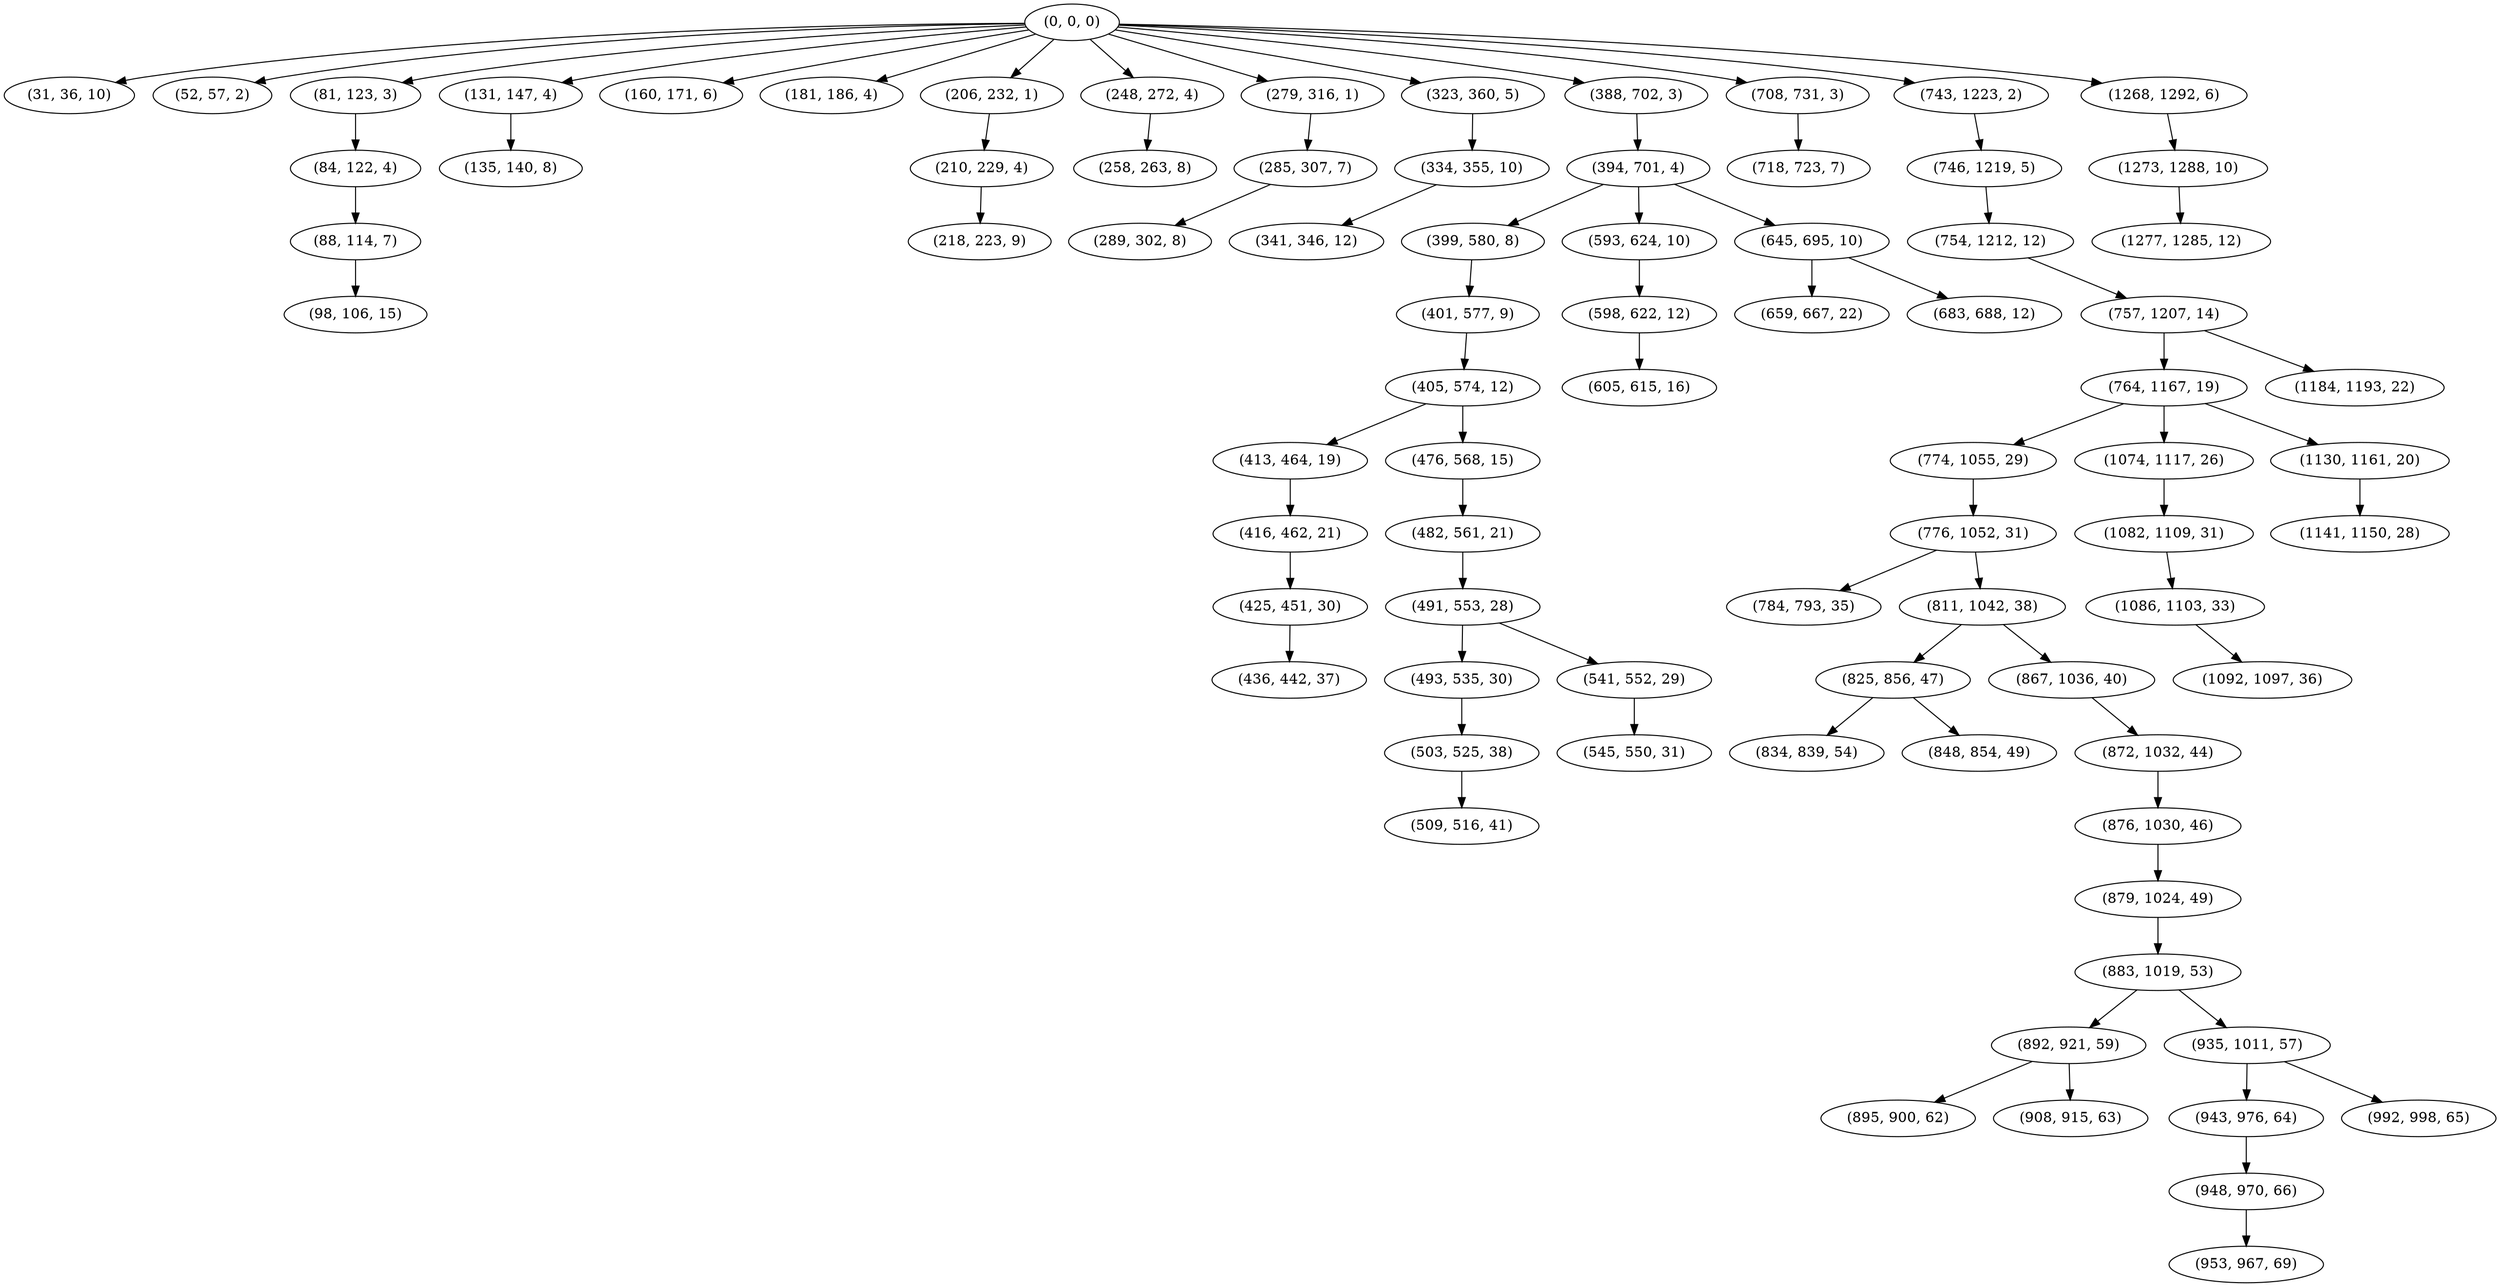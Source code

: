 digraph tree {
    "(0, 0, 0)";
    "(31, 36, 10)";
    "(52, 57, 2)";
    "(81, 123, 3)";
    "(84, 122, 4)";
    "(88, 114, 7)";
    "(98, 106, 15)";
    "(131, 147, 4)";
    "(135, 140, 8)";
    "(160, 171, 6)";
    "(181, 186, 4)";
    "(206, 232, 1)";
    "(210, 229, 4)";
    "(218, 223, 9)";
    "(248, 272, 4)";
    "(258, 263, 8)";
    "(279, 316, 1)";
    "(285, 307, 7)";
    "(289, 302, 8)";
    "(323, 360, 5)";
    "(334, 355, 10)";
    "(341, 346, 12)";
    "(388, 702, 3)";
    "(394, 701, 4)";
    "(399, 580, 8)";
    "(401, 577, 9)";
    "(405, 574, 12)";
    "(413, 464, 19)";
    "(416, 462, 21)";
    "(425, 451, 30)";
    "(436, 442, 37)";
    "(476, 568, 15)";
    "(482, 561, 21)";
    "(491, 553, 28)";
    "(493, 535, 30)";
    "(503, 525, 38)";
    "(509, 516, 41)";
    "(541, 552, 29)";
    "(545, 550, 31)";
    "(593, 624, 10)";
    "(598, 622, 12)";
    "(605, 615, 16)";
    "(645, 695, 10)";
    "(659, 667, 22)";
    "(683, 688, 12)";
    "(708, 731, 3)";
    "(718, 723, 7)";
    "(743, 1223, 2)";
    "(746, 1219, 5)";
    "(754, 1212, 12)";
    "(757, 1207, 14)";
    "(764, 1167, 19)";
    "(774, 1055, 29)";
    "(776, 1052, 31)";
    "(784, 793, 35)";
    "(811, 1042, 38)";
    "(825, 856, 47)";
    "(834, 839, 54)";
    "(848, 854, 49)";
    "(867, 1036, 40)";
    "(872, 1032, 44)";
    "(876, 1030, 46)";
    "(879, 1024, 49)";
    "(883, 1019, 53)";
    "(892, 921, 59)";
    "(895, 900, 62)";
    "(908, 915, 63)";
    "(935, 1011, 57)";
    "(943, 976, 64)";
    "(948, 970, 66)";
    "(953, 967, 69)";
    "(992, 998, 65)";
    "(1074, 1117, 26)";
    "(1082, 1109, 31)";
    "(1086, 1103, 33)";
    "(1092, 1097, 36)";
    "(1130, 1161, 20)";
    "(1141, 1150, 28)";
    "(1184, 1193, 22)";
    "(1268, 1292, 6)";
    "(1273, 1288, 10)";
    "(1277, 1285, 12)";
    "(0, 0, 0)" -> "(31, 36, 10)";
    "(0, 0, 0)" -> "(52, 57, 2)";
    "(0, 0, 0)" -> "(81, 123, 3)";
    "(0, 0, 0)" -> "(131, 147, 4)";
    "(0, 0, 0)" -> "(160, 171, 6)";
    "(0, 0, 0)" -> "(181, 186, 4)";
    "(0, 0, 0)" -> "(206, 232, 1)";
    "(0, 0, 0)" -> "(248, 272, 4)";
    "(0, 0, 0)" -> "(279, 316, 1)";
    "(0, 0, 0)" -> "(323, 360, 5)";
    "(0, 0, 0)" -> "(388, 702, 3)";
    "(0, 0, 0)" -> "(708, 731, 3)";
    "(0, 0, 0)" -> "(743, 1223, 2)";
    "(0, 0, 0)" -> "(1268, 1292, 6)";
    "(81, 123, 3)" -> "(84, 122, 4)";
    "(84, 122, 4)" -> "(88, 114, 7)";
    "(88, 114, 7)" -> "(98, 106, 15)";
    "(131, 147, 4)" -> "(135, 140, 8)";
    "(206, 232, 1)" -> "(210, 229, 4)";
    "(210, 229, 4)" -> "(218, 223, 9)";
    "(248, 272, 4)" -> "(258, 263, 8)";
    "(279, 316, 1)" -> "(285, 307, 7)";
    "(285, 307, 7)" -> "(289, 302, 8)";
    "(323, 360, 5)" -> "(334, 355, 10)";
    "(334, 355, 10)" -> "(341, 346, 12)";
    "(388, 702, 3)" -> "(394, 701, 4)";
    "(394, 701, 4)" -> "(399, 580, 8)";
    "(394, 701, 4)" -> "(593, 624, 10)";
    "(394, 701, 4)" -> "(645, 695, 10)";
    "(399, 580, 8)" -> "(401, 577, 9)";
    "(401, 577, 9)" -> "(405, 574, 12)";
    "(405, 574, 12)" -> "(413, 464, 19)";
    "(405, 574, 12)" -> "(476, 568, 15)";
    "(413, 464, 19)" -> "(416, 462, 21)";
    "(416, 462, 21)" -> "(425, 451, 30)";
    "(425, 451, 30)" -> "(436, 442, 37)";
    "(476, 568, 15)" -> "(482, 561, 21)";
    "(482, 561, 21)" -> "(491, 553, 28)";
    "(491, 553, 28)" -> "(493, 535, 30)";
    "(491, 553, 28)" -> "(541, 552, 29)";
    "(493, 535, 30)" -> "(503, 525, 38)";
    "(503, 525, 38)" -> "(509, 516, 41)";
    "(541, 552, 29)" -> "(545, 550, 31)";
    "(593, 624, 10)" -> "(598, 622, 12)";
    "(598, 622, 12)" -> "(605, 615, 16)";
    "(645, 695, 10)" -> "(659, 667, 22)";
    "(645, 695, 10)" -> "(683, 688, 12)";
    "(708, 731, 3)" -> "(718, 723, 7)";
    "(743, 1223, 2)" -> "(746, 1219, 5)";
    "(746, 1219, 5)" -> "(754, 1212, 12)";
    "(754, 1212, 12)" -> "(757, 1207, 14)";
    "(757, 1207, 14)" -> "(764, 1167, 19)";
    "(757, 1207, 14)" -> "(1184, 1193, 22)";
    "(764, 1167, 19)" -> "(774, 1055, 29)";
    "(764, 1167, 19)" -> "(1074, 1117, 26)";
    "(764, 1167, 19)" -> "(1130, 1161, 20)";
    "(774, 1055, 29)" -> "(776, 1052, 31)";
    "(776, 1052, 31)" -> "(784, 793, 35)";
    "(776, 1052, 31)" -> "(811, 1042, 38)";
    "(811, 1042, 38)" -> "(825, 856, 47)";
    "(811, 1042, 38)" -> "(867, 1036, 40)";
    "(825, 856, 47)" -> "(834, 839, 54)";
    "(825, 856, 47)" -> "(848, 854, 49)";
    "(867, 1036, 40)" -> "(872, 1032, 44)";
    "(872, 1032, 44)" -> "(876, 1030, 46)";
    "(876, 1030, 46)" -> "(879, 1024, 49)";
    "(879, 1024, 49)" -> "(883, 1019, 53)";
    "(883, 1019, 53)" -> "(892, 921, 59)";
    "(883, 1019, 53)" -> "(935, 1011, 57)";
    "(892, 921, 59)" -> "(895, 900, 62)";
    "(892, 921, 59)" -> "(908, 915, 63)";
    "(935, 1011, 57)" -> "(943, 976, 64)";
    "(935, 1011, 57)" -> "(992, 998, 65)";
    "(943, 976, 64)" -> "(948, 970, 66)";
    "(948, 970, 66)" -> "(953, 967, 69)";
    "(1074, 1117, 26)" -> "(1082, 1109, 31)";
    "(1082, 1109, 31)" -> "(1086, 1103, 33)";
    "(1086, 1103, 33)" -> "(1092, 1097, 36)";
    "(1130, 1161, 20)" -> "(1141, 1150, 28)";
    "(1268, 1292, 6)" -> "(1273, 1288, 10)";
    "(1273, 1288, 10)" -> "(1277, 1285, 12)";
}
